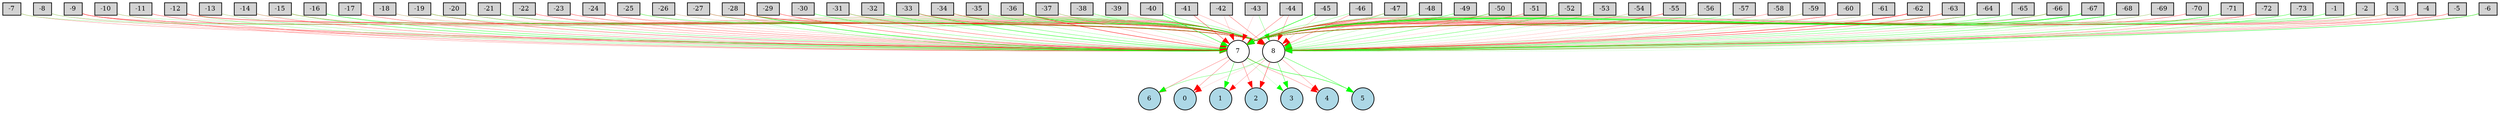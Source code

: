 digraph {
	node [fontsize=9 height=0.2 shape=circle width=0.2]
		-1 [fillcolor=lightgray shape=box style=filled]
		-2 [fillcolor=lightgray shape=box style=filled]
		-3 [fillcolor=lightgray shape=box style=filled]
		-4 [fillcolor=lightgray shape=box style=filled]
		-5 [fillcolor=lightgray shape=box style=filled]
		-6 [fillcolor=lightgray shape=box style=filled]
		-7 [fillcolor=lightgray shape=box style=filled]
		-8 [fillcolor=lightgray shape=box style=filled]
		-9 [fillcolor=lightgray shape=box style=filled]
		-10 [fillcolor=lightgray shape=box style=filled]
		-11 [fillcolor=lightgray shape=box style=filled]
		-12 [fillcolor=lightgray shape=box style=filled]
		-13 [fillcolor=lightgray shape=box style=filled]
		-14 [fillcolor=lightgray shape=box style=filled]
		-15 [fillcolor=lightgray shape=box style=filled]
		-16 [fillcolor=lightgray shape=box style=filled]
		-17 [fillcolor=lightgray shape=box style=filled]
		-18 [fillcolor=lightgray shape=box style=filled]
		-19 [fillcolor=lightgray shape=box style=filled]
		-20 [fillcolor=lightgray shape=box style=filled]
		-21 [fillcolor=lightgray shape=box style=filled]
		-22 [fillcolor=lightgray shape=box style=filled]
		-23 [fillcolor=lightgray shape=box style=filled]
		-24 [fillcolor=lightgray shape=box style=filled]
		-25 [fillcolor=lightgray shape=box style=filled]
		-26 [fillcolor=lightgray shape=box style=filled]
		-27 [fillcolor=lightgray shape=box style=filled]
		-28 [fillcolor=lightgray shape=box style=filled]
		-29 [fillcolor=lightgray shape=box style=filled]
		-30 [fillcolor=lightgray shape=box style=filled]
		-31 [fillcolor=lightgray shape=box style=filled]
		-32 [fillcolor=lightgray shape=box style=filled]
		-33 [fillcolor=lightgray shape=box style=filled]
		-34 [fillcolor=lightgray shape=box style=filled]
		-35 [fillcolor=lightgray shape=box style=filled]
		-36 [fillcolor=lightgray shape=box style=filled]
		-37 [fillcolor=lightgray shape=box style=filled]
		-38 [fillcolor=lightgray shape=box style=filled]
		-39 [fillcolor=lightgray shape=box style=filled]
		-40 [fillcolor=lightgray shape=box style=filled]
		-41 [fillcolor=lightgray shape=box style=filled]
		-42 [fillcolor=lightgray shape=box style=filled]
		-43 [fillcolor=lightgray shape=box style=filled]
		-44 [fillcolor=lightgray shape=box style=filled]
		-45 [fillcolor=lightgray shape=box style=filled]
		-46 [fillcolor=lightgray shape=box style=filled]
		-47 [fillcolor=lightgray shape=box style=filled]
		-48 [fillcolor=lightgray shape=box style=filled]
		-49 [fillcolor=lightgray shape=box style=filled]
		-50 [fillcolor=lightgray shape=box style=filled]
		-51 [fillcolor=lightgray shape=box style=filled]
		-52 [fillcolor=lightgray shape=box style=filled]
		-53 [fillcolor=lightgray shape=box style=filled]
		-54 [fillcolor=lightgray shape=box style=filled]
		-55 [fillcolor=lightgray shape=box style=filled]
		-56 [fillcolor=lightgray shape=box style=filled]
		-57 [fillcolor=lightgray shape=box style=filled]
		-58 [fillcolor=lightgray shape=box style=filled]
		-59 [fillcolor=lightgray shape=box style=filled]
		-60 [fillcolor=lightgray shape=box style=filled]
		-61 [fillcolor=lightgray shape=box style=filled]
		-62 [fillcolor=lightgray shape=box style=filled]
		-63 [fillcolor=lightgray shape=box style=filled]
		-64 [fillcolor=lightgray shape=box style=filled]
		-65 [fillcolor=lightgray shape=box style=filled]
		-66 [fillcolor=lightgray shape=box style=filled]
		-67 [fillcolor=lightgray shape=box style=filled]
		-68 [fillcolor=lightgray shape=box style=filled]
		-69 [fillcolor=lightgray shape=box style=filled]
		-70 [fillcolor=lightgray shape=box style=filled]
		-71 [fillcolor=lightgray shape=box style=filled]
		-72 [fillcolor=lightgray shape=box style=filled]
		-73 [fillcolor=lightgray shape=box style=filled]
		0 [fillcolor=lightblue style=filled]
		1 [fillcolor=lightblue style=filled]
		2 [fillcolor=lightblue style=filled]
		3 [fillcolor=lightblue style=filled]
		4 [fillcolor=lightblue style=filled]
		5 [fillcolor=lightblue style=filled]
		6 [fillcolor=lightblue style=filled]
		7 [fillcolor=white style=filled]
		8 [fillcolor=white style=filled]
			-1 -> 7 [color=green penwidth=0.4245458767852608 style=solid]
			-1 -> 8 [color=green penwidth=0.10048408019455575 style=solid]
			-2 -> 7 [color=green penwidth=0.42117269259424095 style=solid]
			-2 -> 8 [color=red penwidth=0.10026225296747965 style=solid]
			-3 -> 7 [color=red penwidth=0.32030543130617756 style=solid]
			-3 -> 8 [color=green penwidth=0.14773008210193753 style=solid]
			-4 -> 7 [color=red penwidth=0.2139412700128513 style=solid]
			-4 -> 8 [color=red penwidth=0.25869693473239697 style=solid]
			-5 -> 7 [color=red penwidth=0.14855944137635402 style=solid]
			-5 -> 8 [color=red penwidth=0.33420054038929803 style=solid]
			-6 -> 7 [color=red penwidth=0.21336309540433407 style=solid]
			-6 -> 8 [color=green penwidth=0.5001953882410466 style=solid]
			-7 -> 7 [color=red penwidth=0.23557392698199106 style=solid]
			-7 -> 8 [color=green penwidth=0.22187409087927146 style=solid]
			-8 -> 7 [color=red penwidth=0.1869593960598533 style=solid]
			-8 -> 8 [color=green penwidth=0.22878183440921737 style=solid]
			-9 -> 7 [color=red penwidth=0.4393702032785459 style=solid]
			-9 -> 8 [color=red penwidth=0.4078597532798507 style=solid]
			-10 -> 7 [color=red penwidth=0.22519075950886555 style=solid]
			-10 -> 8 [color=green penwidth=0.19455322662946128 style=solid]
			-11 -> 7 [color=red penwidth=0.31479111832545353 style=solid]
			-11 -> 8 [color=red penwidth=0.13297726182564484 style=solid]
			-12 -> 7 [color=green penwidth=0.2407095090570899 style=solid]
			-12 -> 8 [color=red penwidth=0.5392939630813655 style=solid]
			-13 -> 7 [color=green penwidth=0.22121567230990452 style=solid]
			-13 -> 8 [color=red penwidth=0.11020598683809114 style=solid]
			-14 -> 7 [color=red penwidth=0.3091358339861314 style=solid]
			-14 -> 8 [color=green penwidth=0.11877540330455637 style=solid]
			-15 -> 7 [color=green penwidth=0.46083189327637597 style=solid]
			-15 -> 8 [color=red penwidth=0.20714003672222464 style=solid]
			-16 -> 7 [color=green penwidth=0.4267059608545837 style=solid]
			-16 -> 8 [color=green penwidth=0.19474668890055252 style=solid]
			-17 -> 7 [color=red penwidth=0.2800723661010609 style=solid]
			-17 -> 8 [color=red penwidth=0.11252497432086273 style=solid]
			-18 -> 7 [color=green penwidth=0.17318115493046615 style=solid]
			-18 -> 8 [color=red penwidth=0.1655559844813025 style=solid]
			-19 -> 7 [color=red penwidth=0.37750968384783756 style=solid]
			-19 -> 8 [color=green penwidth=0.28608439340624403 style=solid]
			-20 -> 7 [color=green penwidth=0.3254125085881677 style=solid]
			-20 -> 8 [color=red penwidth=0.15120538868875405 style=solid]
			-21 -> 7 [color=red penwidth=0.21991145050812833 style=solid]
			-21 -> 8 [color=green penwidth=0.33388719281332624 style=solid]
			-22 -> 7 [color=red penwidth=0.27990286864061387 style=solid]
			-22 -> 8 [color=red penwidth=0.19505291955601978 style=solid]
			-23 -> 7 [color=red penwidth=0.3206275402224862 style=solid]
			-23 -> 8 [color=red penwidth=0.1448784842284777 style=solid]
			-24 -> 7 [color=red penwidth=0.2002943348927442 style=solid]
			-24 -> 8 [color=red penwidth=0.23246365673239477 style=solid]
			-25 -> 7 [color=red penwidth=0.13527304538283141 style=solid]
			-25 -> 8 [color=green penwidth=0.4043538600570393 style=solid]
			-26 -> 7 [color=green penwidth=0.12395792771458944 style=solid]
			-26 -> 8 [color=red penwidth=0.1402875869329584 style=solid]
			-27 -> 7 [color=green penwidth=0.2777485939534742 style=solid]
			-27 -> 8 [color=red penwidth=0.29014852056331664 style=solid]
			-28 -> 7 [color=green penwidth=0.6537606322344914 style=solid]
			-28 -> 8 [color=red penwidth=0.5466228080103017 style=solid]
			-29 -> 7 [color=red penwidth=0.36837497455776935 style=solid]
			-29 -> 8 [color=red penwidth=0.13381113077945403 style=solid]
			-30 -> 7 [color=green penwidth=0.2933413572919442 style=solid]
			-30 -> 8 [color=green penwidth=0.25254835483971017 style=solid]
			-31 -> 7 [color=red penwidth=0.35405703996613413 style=solid]
			-31 -> 8 [color=green penwidth=0.2640769413891366 style=solid]
			-32 -> 7 [color=green penwidth=0.2466626554167954 style=solid]
			-32 -> 8 [color=green penwidth=0.26619591700597034 style=solid]
			-33 -> 7 [color=green penwidth=0.545334058414861 style=solid]
			-33 -> 8 [color=red penwidth=0.35386118576288306 style=solid]
			-34 -> 7 [color=green penwidth=0.3682072364958713 style=solid]
			-34 -> 8 [color=red penwidth=0.3051210035571199 style=solid]
			-35 -> 7 [color=green penwidth=0.20314071683402407 style=solid]
			-35 -> 8 [color=green penwidth=0.13484502324703884 style=solid]
			-36 -> 7 [color=red penwidth=0.5529613623516836 style=solid]
			-36 -> 8 [color=green penwidth=0.5883115886072618 style=solid]
			-37 -> 7 [color=red penwidth=0.21783242379302462 style=solid]
			-37 -> 8 [color=green penwidth=0.20257033136468072 style=solid]
			-38 -> 7 [color=green penwidth=0.13289368015925318 style=solid]
			-38 -> 8 [color=green penwidth=0.2598897778242433 style=solid]
			-39 -> 7 [color=red penwidth=0.11676616233270402 style=solid]
			-39 -> 8 [color=red penwidth=0.11705367565212263 style=solid]
			-40 -> 7 [color=green penwidth=0.5432057004222357 style=solid]
			-40 -> 8 [color=green penwidth=0.2718922490440951 style=solid]
			-41 -> 7 [color=red penwidth=0.416762794566501 style=solid]
			-41 -> 8 [color=red penwidth=0.18996141414779194 style=solid]
			-42 -> 7 [color=red penwidth=0.17017598233140074 style=solid]
			-42 -> 8 [color=red penwidth=0.3131930847457953 style=solid]
			-43 -> 7 [color=red penwidth=0.13385755053577153 style=solid]
			-43 -> 8 [color=green penwidth=0.2778523162338883 style=solid]
			-44 -> 7 [color=red penwidth=0.3018594258560979 style=solid]
			-44 -> 8 [color=red penwidth=0.28059583647456576 style=solid]
			-45 -> 7 [color=green penwidth=0.6727689725369539 style=solid]
			-45 -> 8 [color=red penwidth=0.1481832388251282 style=solid]
			-46 -> 7 [color=green penwidth=0.2640623166685184 style=solid]
			-46 -> 8 [color=red penwidth=0.27697313235876747 style=solid]
			-47 -> 7 [color=red penwidth=0.23726109594466377 style=solid]
			-47 -> 8 [color=green penwidth=0.290785988355165 style=solid]
			-48 -> 7 [color=green penwidth=0.24908498263921716 style=solid]
			-48 -> 8 [color=green penwidth=0.1677910802391042 style=solid]
			-49 -> 7 [color=green penwidth=0.3279141001376178 style=solid]
			-49 -> 8 [color=green penwidth=0.15917726152923323 style=solid]
			-50 -> 7 [color=red penwidth=0.30577314306846054 style=solid]
			-50 -> 8 [color=green penwidth=0.3754354483670511 style=solid]
			-51 -> 7 [color=red penwidth=0.3082214942764879 style=solid]
			-51 -> 8 [color=red penwidth=0.10539342012449297 style=solid]
			-52 -> 7 [color=red penwidth=0.16838434982449998 style=solid]
			-52 -> 8 [color=green penwidth=0.3752002070487823 style=solid]
			-53 -> 7 [color=red penwidth=0.11464307405424395 style=solid]
			-53 -> 8 [color=green penwidth=0.2148367815268989 style=solid]
			-54 -> 7 [color=red penwidth=0.18019145851342994 style=solid]
			-54 -> 8 [color=green penwidth=0.10579090118332078 style=solid]
			-55 -> 7 [color=red penwidth=0.4474455518585275 style=solid]
			-55 -> 8 [color=red penwidth=0.14478635886112184 style=solid]
			-56 -> 7 [color=green penwidth=0.2156703780794204 style=solid]
			-56 -> 8 [color=red penwidth=0.1082869478929797 style=solid]
			-57 -> 7 [color=green penwidth=0.13572108134395006 style=solid]
			-57 -> 8 [color=green penwidth=0.13200357513354033 style=solid]
			-58 -> 7 [color=red penwidth=0.17209595820628218 style=solid]
			-58 -> 8 [color=red penwidth=0.11719097366277596 style=solid]
			-59 -> 7 [color=red penwidth=0.2184070185955071 style=solid]
			-59 -> 8 [color=green penwidth=0.17580817457649872 style=solid]
			-60 -> 7 [color=red penwidth=0.2689656230310429 style=solid]
			-60 -> 8 [color=red penwidth=0.22291694170484316 style=solid]
			-61 -> 7 [color=red penwidth=0.10918879338238957 style=solid]
			-61 -> 8 [color=green penwidth=0.13074983433483212 style=solid]
			-62 -> 7 [color=red penwidth=0.3003286033113849 style=solid]
			-62 -> 8 [color=red penwidth=0.581320908830229 style=solid]
			-63 -> 7 [color=green penwidth=0.20436226401208163 style=solid]
			-63 -> 8 [color=red penwidth=0.46034543131400707 style=solid]
			-64 -> 7 [color=red penwidth=0.24980773888085825 style=solid]
			-64 -> 8 [color=green penwidth=0.3418049128361274 style=solid]
			-65 -> 7 [color=green penwidth=0.12461605580805954 style=solid]
			-65 -> 8 [color=green penwidth=0.32760029179198347 style=solid]
			-66 -> 7 [color=green penwidth=0.49070125441376644 style=solid]
			-66 -> 8 [color=red penwidth=0.19056888272500477 style=solid]
			-67 -> 7 [color=green penwidth=0.805860230032606 style=solid]
			-67 -> 8 [color=green penwidth=0.2080114731283678 style=solid]
			-68 -> 7 [color=green penwidth=0.4516564525991581 style=solid]
			-68 -> 8 [color=green penwidth=0.3777342705091149 style=solid]
			-69 -> 7 [color=red penwidth=0.16902389974799598 style=solid]
			-69 -> 8 [color=green penwidth=0.19801626452215465 style=solid]
			-70 -> 7 [color=red penwidth=0.3115207116677717 style=solid]
			-70 -> 8 [color=red penwidth=0.1014824832378994 style=solid]
			-71 -> 7 [color=green penwidth=0.31499951269743726 style=solid]
			-71 -> 8 [color=green penwidth=0.3999644777022765 style=solid]
			-72 -> 7 [color=red penwidth=0.2766291227643103 style=solid]
			-72 -> 8 [color=red penwidth=0.27924648139659125 style=solid]
			-73 -> 7 [color=green penwidth=0.2390047865031286 style=solid]
			-73 -> 8 [color=green penwidth=0.32178330909581754 style=solid]
			7 -> 0 [color=red penwidth=0.27623783422592374 style=solid]
			7 -> 1 [color=green penwidth=0.43194667112999485 style=solid]
			7 -> 2 [color=red penwidth=0.3130897447639357 style=solid]
			7 -> 3 [color=green penwidth=0.1311824702689937 style=solid]
			7 -> 4 [color=red penwidth=0.25795499787391896 style=solid]
			7 -> 5 [color=green penwidth=0.5347799704635262 style=solid]
			7 -> 6 [color=red penwidth=0.27793289818940414 style=solid]
			8 -> 0 [color=red penwidth=0.10305924741968824 style=solid]
			8 -> 1 [color=red penwidth=0.19839050610662035 style=solid]
			8 -> 2 [color=red penwidth=0.43205294131155725 style=solid]
			8 -> 3 [color=green penwidth=0.40852761470626253 style=solid]
			8 -> 4 [color=red penwidth=0.2303034292958778 style=solid]
			8 -> 5 [color=green penwidth=0.41324801080859375 style=solid]
			8 -> 6 [color=green penwidth=0.3212986362481933 style=solid]
}